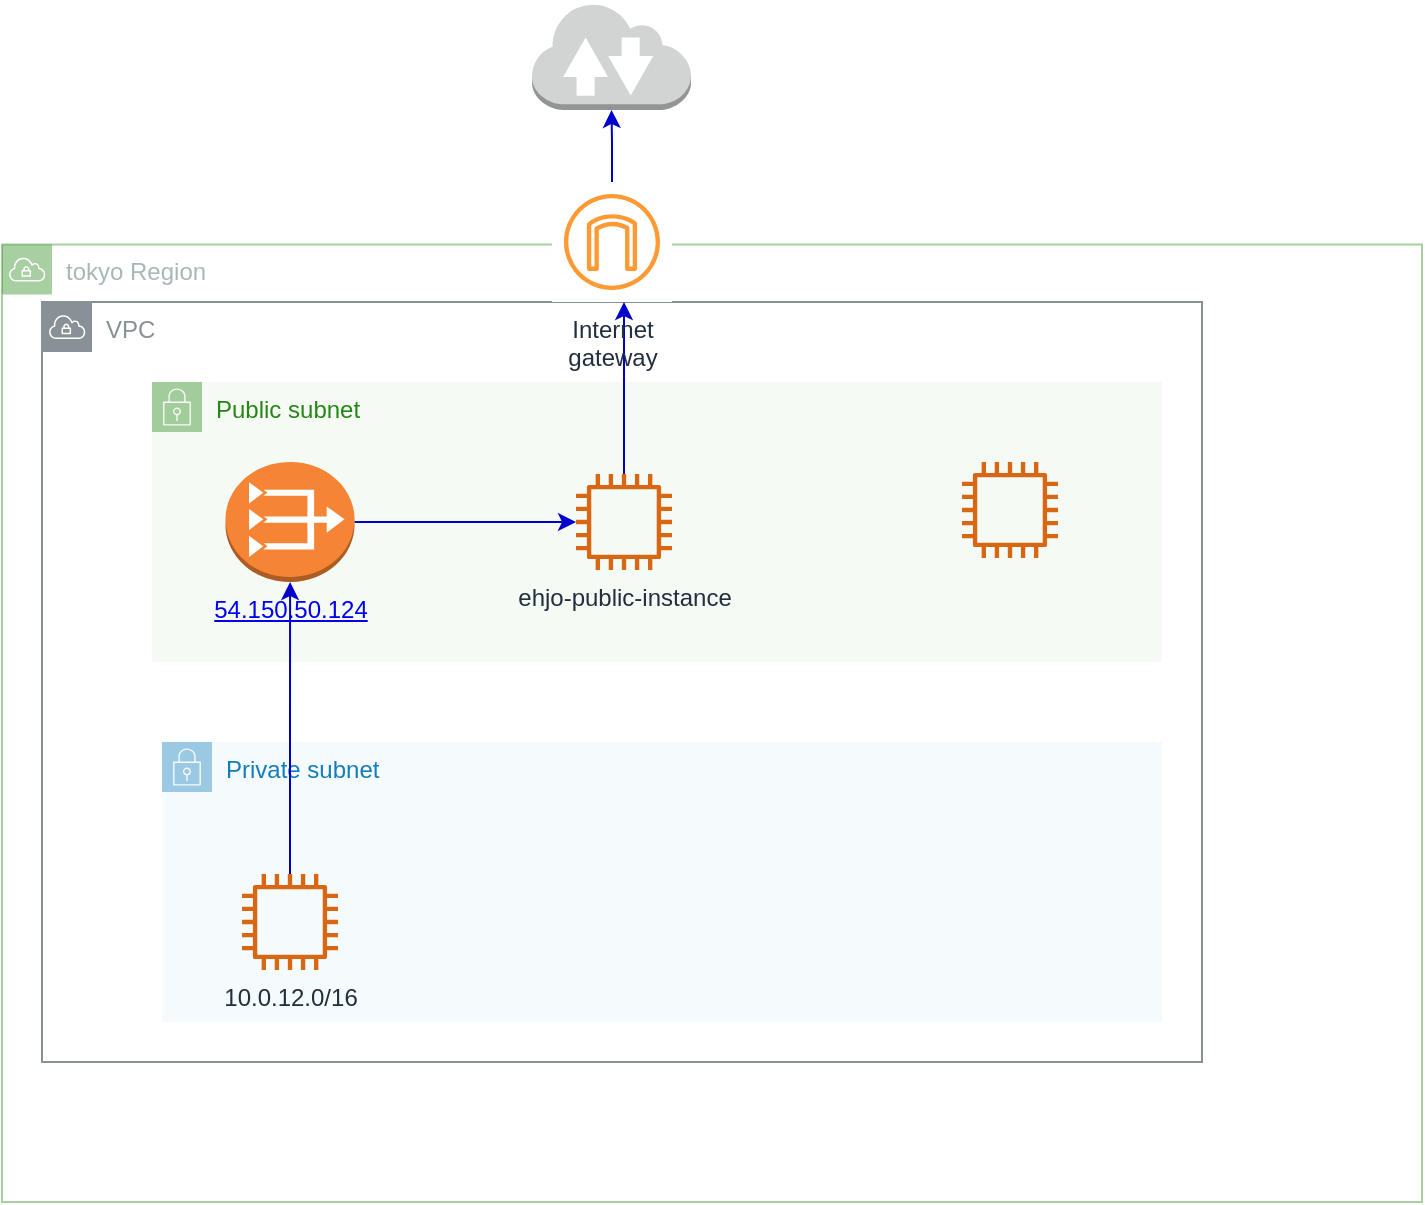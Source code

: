 <mxfile version="13.6.4" type="github">
  <diagram id="Ht1M8jgEwFfnCIfOTk4-" name="Page-1">
    <mxGraphModel dx="1185" dy="635" grid="1" gridSize="10" guides="1" tooltips="1" connect="1" arrows="1" fold="1" page="1" pageScale="1" pageWidth="1169" pageHeight="827" math="0" shadow="0">
      <root>
        <mxCell id="0" />
        <mxCell id="1" parent="0" />
        <mxCell id="JZkUBXai_LNXm1DaVT8u-33" value="VPC" style="outlineConnect=0;gradientColor=none;html=1;whiteSpace=wrap;fontSize=12;fontStyle=0;shape=mxgraph.aws4.group;grIcon=mxgraph.aws4.group_vpc;strokeColor=#879196;fillColor=none;verticalAlign=top;align=left;spacingLeft=30;fontColor=#879196;dashed=0;" vertex="1" parent="1">
          <mxGeometry x="340" y="160" width="580" height="380" as="geometry" />
        </mxCell>
        <mxCell id="JZkUBXai_LNXm1DaVT8u-9" value="tokyo Region" style="points=[[0,0],[0.25,0],[0.5,0],[0.75,0],[1,0],[1,0.25],[1,0.5],[1,0.75],[1,1],[0.75,1],[0.5,1],[0.25,1],[0,1],[0,0.75],[0,0.5],[0,0.25]];outlineConnect=0;gradientColor=none;html=1;whiteSpace=wrap;fontSize=12;fontStyle=0;shape=mxgraph.aws4.group;grIcon=mxgraph.aws4.group_vpc;strokeColor=#248814;fillColor=none;verticalAlign=top;align=left;spacingLeft=30;fontColor=#AAB7B8;dashed=0;opacity=40;" vertex="1" parent="1">
          <mxGeometry x="320" y="131.25" width="710" height="478.75" as="geometry" />
        </mxCell>
        <mxCell id="JZkUBXai_LNXm1DaVT8u-7" value="Public subnet" style="points=[[0,0],[0.25,0],[0.5,0],[0.75,0],[1,0],[1,0.25],[1,0.5],[1,0.75],[1,1],[0.75,1],[0.5,1],[0.25,1],[0,1],[0,0.75],[0,0.5],[0,0.25]];outlineConnect=0;gradientColor=none;html=1;whiteSpace=wrap;fontSize=12;fontStyle=0;shape=mxgraph.aws4.group;grIcon=mxgraph.aws4.group_security_group;grStroke=0;strokeColor=#248814;fillColor=#E9F3E6;verticalAlign=top;align=left;spacingLeft=30;fontColor=#248814;dashed=0;opacity=40;" vertex="1" parent="1">
          <mxGeometry x="395" y="200" width="505" height="140" as="geometry" />
        </mxCell>
        <mxCell id="JZkUBXai_LNXm1DaVT8u-3" value="" style="outlineConnect=0;fontColor=#232F3E;gradientColor=none;fillColor=#D86613;strokeColor=none;dashed=0;verticalLabelPosition=bottom;verticalAlign=top;align=center;html=1;fontSize=12;fontStyle=0;aspect=fixed;pointerEvents=1;shape=mxgraph.aws4.instance2;" vertex="1" parent="1">
          <mxGeometry x="800" y="240" width="48" height="48" as="geometry" />
        </mxCell>
        <mxCell id="JZkUBXai_LNXm1DaVT8u-2" value="ehjo-public-instance" style="outlineConnect=0;fontColor=#232F3E;gradientColor=none;fillColor=#D86613;strokeColor=none;dashed=0;verticalLabelPosition=bottom;verticalAlign=top;align=center;html=1;fontSize=12;fontStyle=0;aspect=fixed;pointerEvents=1;shape=mxgraph.aws4.instance2;" vertex="1" parent="1">
          <mxGeometry x="607" y="246" width="48" height="48" as="geometry" />
        </mxCell>
        <mxCell id="JZkUBXai_LNXm1DaVT8u-8" value="Private subnet" style="points=[[0,0],[0.25,0],[0.5,0],[0.75,0],[1,0],[1,0.25],[1,0.5],[1,0.75],[1,1],[0.75,1],[0.5,1],[0.25,1],[0,1],[0,0.75],[0,0.5],[0,0.25]];outlineConnect=0;gradientColor=none;html=1;whiteSpace=wrap;fontSize=12;fontStyle=0;shape=mxgraph.aws4.group;grIcon=mxgraph.aws4.group_security_group;grStroke=0;strokeColor=#147EBA;fillColor=#E6F2F8;verticalAlign=top;align=left;spacingLeft=30;fontColor=#147EBA;dashed=0;opacity=40;" vertex="1" parent="1">
          <mxGeometry x="400" y="380" width="500" height="140" as="geometry" />
        </mxCell>
        <mxCell id="JZkUBXai_LNXm1DaVT8u-34" value="" style="edgeStyle=orthogonalEdgeStyle;rounded=0;orthogonalLoop=1;jettySize=auto;html=1;strokeColor=#0000CC;fontColor=#3333FF;" edge="1" parent="1" source="JZkUBXai_LNXm1DaVT8u-5" target="JZkUBXai_LNXm1DaVT8u-14">
          <mxGeometry relative="1" as="geometry">
            <mxPoint x="568" y="470" as="targetPoint" />
          </mxGeometry>
        </mxCell>
        <mxCell id="JZkUBXai_LNXm1DaVT8u-5" value="10.0.12.0/16" style="outlineConnect=0;fontColor=#232F3E;gradientColor=none;fillColor=#D86613;strokeColor=none;dashed=0;verticalLabelPosition=bottom;verticalAlign=top;align=center;html=1;fontSize=12;fontStyle=0;aspect=fixed;pointerEvents=1;shape=mxgraph.aws4.instance2;" vertex="1" parent="1">
          <mxGeometry x="440" y="446" width="48" height="48" as="geometry" />
        </mxCell>
        <mxCell id="JZkUBXai_LNXm1DaVT8u-35" value="" style="edgeStyle=orthogonalEdgeStyle;rounded=0;orthogonalLoop=1;jettySize=auto;html=1;strokeColor=#0000CC;fontColor=#3333FF;" edge="1" parent="1" source="JZkUBXai_LNXm1DaVT8u-14" target="JZkUBXai_LNXm1DaVT8u-2">
          <mxGeometry relative="1" as="geometry">
            <mxPoint x="642.25" y="360" as="targetPoint" />
          </mxGeometry>
        </mxCell>
        <mxCell id="JZkUBXai_LNXm1DaVT8u-14" value="&lt;a href=&quot;https://ap-northeast-1.console.aws.amazon.com/vpc/home?region=ap-northeast-1#Addresses:public-ip=54.150.50.124&quot; target=&quot;_top&quot; class=&quot;&quot;&gt;54.150.50.124&lt;/a&gt;" style="outlineConnect=0;dashed=0;verticalLabelPosition=bottom;verticalAlign=top;align=center;html=1;shape=mxgraph.aws3.vpc_nat_gateway;fillColor=#F58534;gradientColor=none;" vertex="1" parent="1">
          <mxGeometry x="431.75" y="240" width="64.5" height="60" as="geometry" />
        </mxCell>
        <mxCell id="JZkUBXai_LNXm1DaVT8u-22" value="" style="endArrow=classic;html=1;fontColor=#3333FF;strokeColor=#0000CC;edgeStyle=orthogonalEdgeStyle;" edge="1" parent="1" source="JZkUBXai_LNXm1DaVT8u-2" target="JZkUBXai_LNXm1DaVT8u-24">
          <mxGeometry width="50" height="50" relative="1" as="geometry">
            <mxPoint x="624.8" y="244" as="sourcePoint" />
            <mxPoint x="624.8" y="202" as="targetPoint" />
            <Array as="points">
              <mxPoint x="631" y="210" />
              <mxPoint x="631" y="210" />
            </Array>
          </mxGeometry>
        </mxCell>
        <mxCell id="JZkUBXai_LNXm1DaVT8u-30" value="" style="edgeStyle=orthogonalEdgeStyle;rounded=0;orthogonalLoop=1;jettySize=auto;html=1;strokeColor=#0000CC;fontColor=#3333FF;" edge="1" parent="1" source="JZkUBXai_LNXm1DaVT8u-24" target="JZkUBXai_LNXm1DaVT8u-29">
          <mxGeometry relative="1" as="geometry" />
        </mxCell>
        <mxCell id="JZkUBXai_LNXm1DaVT8u-24" value="Internet&#xa;gateway" style="outlineConnect=0;fontColor=#232F3E;gradientColor=none;fillColor=#ffffff;dashed=0;verticalLabelPosition=bottom;verticalAlign=top;align=center;html=1;fontSize=12;fontStyle=0;aspect=fixed;shape=mxgraph.aws4.resourceIcon;resIcon=mxgraph.aws4.internet_gateway;strokeColor=#FF9933;" vertex="1" parent="1">
          <mxGeometry x="595" y="100" width="60" height="60" as="geometry" />
        </mxCell>
        <mxCell id="JZkUBXai_LNXm1DaVT8u-29" value="" style="outlineConnect=0;dashed=0;verticalLabelPosition=bottom;verticalAlign=top;align=center;html=1;shape=mxgraph.aws3.internet_2;fillColor=#D2D3D3;gradientColor=none;strokeColor=#FF9933;fontColor=#3333FF;" vertex="1" parent="1">
          <mxGeometry x="585" y="10" width="79.5" height="54" as="geometry" />
        </mxCell>
      </root>
    </mxGraphModel>
  </diagram>
</mxfile>
